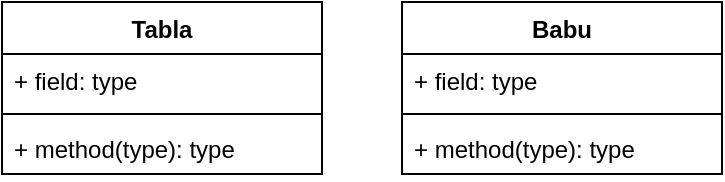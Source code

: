 <mxfile version="12.1.2" type="device" pages="1"><diagram id="gZbpFoWfmC_EMa-r8g3F" name="Page-1"><mxGraphModel dx="805" dy="451" grid="1" gridSize="10" guides="1" tooltips="1" connect="1" arrows="1" fold="1" page="1" pageScale="1" pageWidth="827" pageHeight="1169" math="0" shadow="0"><root><mxCell id="0"/><mxCell id="1" parent="0"/><mxCell id="s6JuHXOgEx8ycSljPR15-3" value="Tabla" style="swimlane;fontStyle=1;align=center;verticalAlign=top;childLayout=stackLayout;horizontal=1;startSize=26;horizontalStack=0;resizeParent=1;resizeParentMax=0;resizeLast=0;collapsible=1;marginBottom=0;" vertex="1" parent="1"><mxGeometry x="40" y="40" width="160" height="86" as="geometry"/></mxCell><mxCell id="s6JuHXOgEx8ycSljPR15-4" value="+ field: type" style="text;strokeColor=none;fillColor=none;align=left;verticalAlign=top;spacingLeft=4;spacingRight=4;overflow=hidden;rotatable=0;points=[[0,0.5],[1,0.5]];portConstraint=eastwest;" vertex="1" parent="s6JuHXOgEx8ycSljPR15-3"><mxGeometry y="26" width="160" height="26" as="geometry"/></mxCell><mxCell id="s6JuHXOgEx8ycSljPR15-5" value="" style="line;strokeWidth=1;fillColor=none;align=left;verticalAlign=middle;spacingTop=-1;spacingLeft=3;spacingRight=3;rotatable=0;labelPosition=right;points=[];portConstraint=eastwest;" vertex="1" parent="s6JuHXOgEx8ycSljPR15-3"><mxGeometry y="52" width="160" height="8" as="geometry"/></mxCell><mxCell id="s6JuHXOgEx8ycSljPR15-6" value="+ method(type): type" style="text;strokeColor=none;fillColor=none;align=left;verticalAlign=top;spacingLeft=4;spacingRight=4;overflow=hidden;rotatable=0;points=[[0,0.5],[1,0.5]];portConstraint=eastwest;" vertex="1" parent="s6JuHXOgEx8ycSljPR15-3"><mxGeometry y="60" width="160" height="26" as="geometry"/></mxCell><mxCell id="s6JuHXOgEx8ycSljPR15-7" value="Babu" style="swimlane;fontStyle=1;align=center;verticalAlign=top;childLayout=stackLayout;horizontal=1;startSize=26;horizontalStack=0;resizeParent=1;resizeParentMax=0;resizeLast=0;collapsible=1;marginBottom=0;" vertex="1" parent="1"><mxGeometry x="240" y="40" width="160" height="86" as="geometry"/></mxCell><mxCell id="s6JuHXOgEx8ycSljPR15-8" value="+ field: type" style="text;strokeColor=none;fillColor=none;align=left;verticalAlign=top;spacingLeft=4;spacingRight=4;overflow=hidden;rotatable=0;points=[[0,0.5],[1,0.5]];portConstraint=eastwest;" vertex="1" parent="s6JuHXOgEx8ycSljPR15-7"><mxGeometry y="26" width="160" height="26" as="geometry"/></mxCell><mxCell id="s6JuHXOgEx8ycSljPR15-9" value="" style="line;strokeWidth=1;fillColor=none;align=left;verticalAlign=middle;spacingTop=-1;spacingLeft=3;spacingRight=3;rotatable=0;labelPosition=right;points=[];portConstraint=eastwest;" vertex="1" parent="s6JuHXOgEx8ycSljPR15-7"><mxGeometry y="52" width="160" height="8" as="geometry"/></mxCell><mxCell id="s6JuHXOgEx8ycSljPR15-10" value="+ method(type): type" style="text;strokeColor=none;fillColor=none;align=left;verticalAlign=top;spacingLeft=4;spacingRight=4;overflow=hidden;rotatable=0;points=[[0,0.5],[1,0.5]];portConstraint=eastwest;" vertex="1" parent="s6JuHXOgEx8ycSljPR15-7"><mxGeometry y="60" width="160" height="26" as="geometry"/></mxCell></root></mxGraphModel></diagram></mxfile>